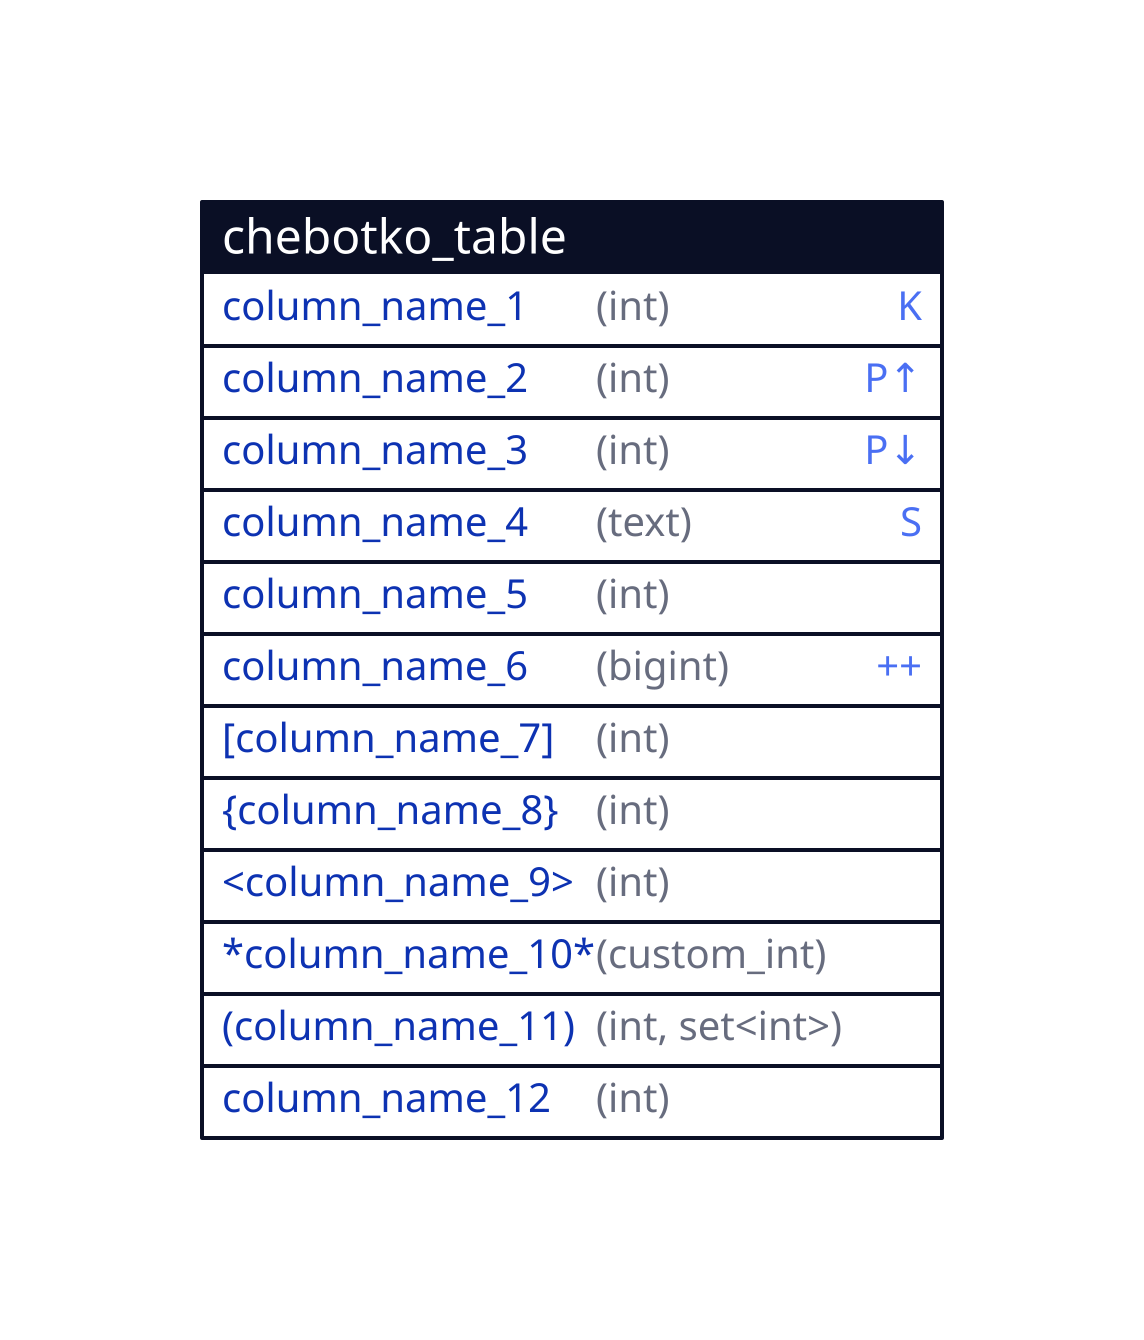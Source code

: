 chebotko_table: {
	shape: sql_table
	tooltip: |md

	|

	column_name_1: (int) {constraint: [K]}
	column_name_2: (int) {constraint: [P↑]}
	column_name_3: (int) {constraint: [P↓]}
	column_name_4: (text) {constraint: [S]}
	column_name_5: (int)
	column_name_6: (bigint) {constraint: [++]}
	"[column_name_7]": (int)
	"{column_name_8}": (int)
	"<column_name_9>": (int)
	"*column_name_10*": (custom_int)
	"(column_name_11)": (int, set<int>)
	column_name_12: (int)
}
